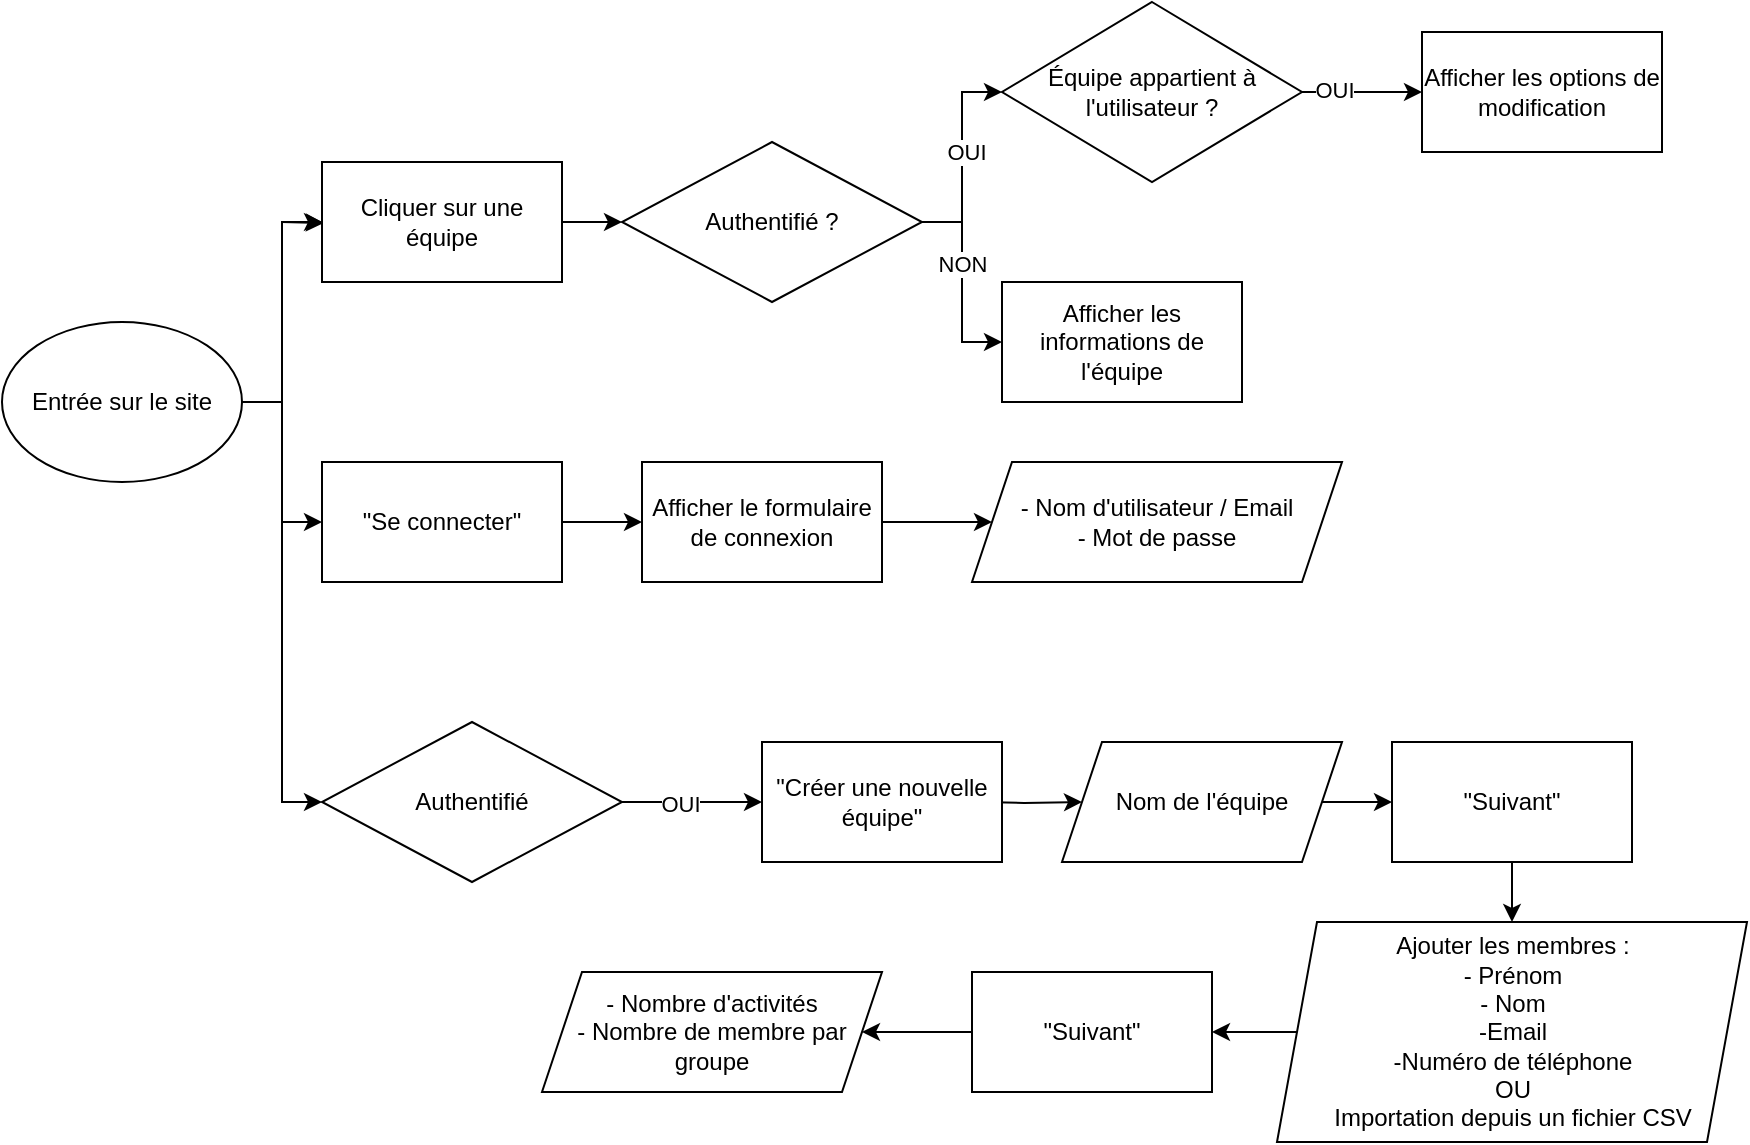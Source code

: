 <mxfile version="24.0.7" type="device">
  <diagram id="C5RBs43oDa-KdzZeNtuy" name="Page-1">
    <mxGraphModel dx="1434" dy="1573" grid="1" gridSize="10" guides="1" tooltips="1" connect="1" arrows="1" fold="1" page="1" pageScale="1" pageWidth="1169" pageHeight="827" math="0" shadow="0">
      <root>
        <mxCell id="WIyWlLk6GJQsqaUBKTNV-0" />
        <mxCell id="WIyWlLk6GJQsqaUBKTNV-1" parent="WIyWlLk6GJQsqaUBKTNV-0" />
        <mxCell id="XRnMJaAwu8xFZr4qz96c-14" value="" style="edgeStyle=orthogonalEdgeStyle;rounded=0;orthogonalLoop=1;jettySize=auto;html=1;" edge="1" parent="WIyWlLk6GJQsqaUBKTNV-1" target="XRnMJaAwu8xFZr4qz96c-13">
          <mxGeometry relative="1" as="geometry">
            <mxPoint x="180" as="sourcePoint" />
          </mxGeometry>
        </mxCell>
        <mxCell id="XRnMJaAwu8xFZr4qz96c-48" style="edgeStyle=orthogonalEdgeStyle;rounded=0;orthogonalLoop=1;jettySize=auto;html=1;exitX=1;exitY=0.5;exitDx=0;exitDy=0;entryX=0;entryY=0.5;entryDx=0;entryDy=0;" edge="1" parent="WIyWlLk6GJQsqaUBKTNV-1" source="XRnMJaAwu8xFZr4qz96c-0" target="XRnMJaAwu8xFZr4qz96c-13">
          <mxGeometry relative="1" as="geometry" />
        </mxCell>
        <mxCell id="XRnMJaAwu8xFZr4qz96c-50" value="" style="edgeStyle=orthogonalEdgeStyle;rounded=0;orthogonalLoop=1;jettySize=auto;html=1;" edge="1" parent="WIyWlLk6GJQsqaUBKTNV-1" source="XRnMJaAwu8xFZr4qz96c-0" target="XRnMJaAwu8xFZr4qz96c-49">
          <mxGeometry relative="1" as="geometry" />
        </mxCell>
        <mxCell id="XRnMJaAwu8xFZr4qz96c-70" value="" style="edgeStyle=orthogonalEdgeStyle;rounded=0;orthogonalLoop=1;jettySize=auto;html=1;exitX=1;exitY=0.5;exitDx=0;exitDy=0;entryX=0;entryY=0.5;entryDx=0;entryDy=0;" edge="1" parent="WIyWlLk6GJQsqaUBKTNV-1" source="XRnMJaAwu8xFZr4qz96c-0" target="XRnMJaAwu8xFZr4qz96c-69">
          <mxGeometry relative="1" as="geometry" />
        </mxCell>
        <mxCell id="XRnMJaAwu8xFZr4qz96c-0" value="Entrée sur le site" style="ellipse;whiteSpace=wrap;html=1;" vertex="1" parent="WIyWlLk6GJQsqaUBKTNV-1">
          <mxGeometry x="40" y="50" width="120" height="80" as="geometry" />
        </mxCell>
        <mxCell id="XRnMJaAwu8xFZr4qz96c-20" value="" style="edgeStyle=orthogonalEdgeStyle;rounded=0;orthogonalLoop=1;jettySize=auto;html=1;" edge="1" parent="WIyWlLk6GJQsqaUBKTNV-1" source="XRnMJaAwu8xFZr4qz96c-13" target="XRnMJaAwu8xFZr4qz96c-19">
          <mxGeometry relative="1" as="geometry" />
        </mxCell>
        <mxCell id="XRnMJaAwu8xFZr4qz96c-13" value="Cliquer sur une équipe" style="whiteSpace=wrap;html=1;" vertex="1" parent="WIyWlLk6GJQsqaUBKTNV-1">
          <mxGeometry x="200" y="-30" width="120" height="60" as="geometry" />
        </mxCell>
        <mxCell id="XRnMJaAwu8xFZr4qz96c-27" value="" style="edgeStyle=orthogonalEdgeStyle;rounded=0;orthogonalLoop=1;jettySize=auto;html=1;" edge="1" parent="WIyWlLk6GJQsqaUBKTNV-1" source="XRnMJaAwu8xFZr4qz96c-19" target="XRnMJaAwu8xFZr4qz96c-26">
          <mxGeometry relative="1" as="geometry" />
        </mxCell>
        <mxCell id="XRnMJaAwu8xFZr4qz96c-30" value="OUI" style="edgeLabel;html=1;align=center;verticalAlign=middle;resizable=0;points=[];" vertex="1" connectable="0" parent="XRnMJaAwu8xFZr4qz96c-27">
          <mxGeometry x="0.048" y="-2" relative="1" as="geometry">
            <mxPoint as="offset" />
          </mxGeometry>
        </mxCell>
        <mxCell id="XRnMJaAwu8xFZr4qz96c-39" value="" style="edgeStyle=orthogonalEdgeStyle;rounded=0;orthogonalLoop=1;jettySize=auto;html=1;" edge="1" parent="WIyWlLk6GJQsqaUBKTNV-1" source="XRnMJaAwu8xFZr4qz96c-19" target="XRnMJaAwu8xFZr4qz96c-38">
          <mxGeometry relative="1" as="geometry" />
        </mxCell>
        <mxCell id="XRnMJaAwu8xFZr4qz96c-40" value="NON" style="edgeLabel;html=1;align=center;verticalAlign=middle;resizable=0;points=[];" vertex="1" connectable="0" parent="XRnMJaAwu8xFZr4qz96c-39">
          <mxGeometry x="-0.191" relative="1" as="geometry">
            <mxPoint as="offset" />
          </mxGeometry>
        </mxCell>
        <mxCell id="XRnMJaAwu8xFZr4qz96c-19" value="Authentifié ?" style="rhombus;whiteSpace=wrap;html=1;" vertex="1" parent="WIyWlLk6GJQsqaUBKTNV-1">
          <mxGeometry x="350" y="-40" width="150" height="80" as="geometry" />
        </mxCell>
        <mxCell id="XRnMJaAwu8xFZr4qz96c-29" value="" style="edgeStyle=orthogonalEdgeStyle;rounded=0;orthogonalLoop=1;jettySize=auto;html=1;" edge="1" parent="WIyWlLk6GJQsqaUBKTNV-1" source="XRnMJaAwu8xFZr4qz96c-26" target="XRnMJaAwu8xFZr4qz96c-28">
          <mxGeometry relative="1" as="geometry" />
        </mxCell>
        <mxCell id="XRnMJaAwu8xFZr4qz96c-31" value="OUI" style="edgeLabel;html=1;align=center;verticalAlign=middle;resizable=0;points=[];" vertex="1" connectable="0" parent="XRnMJaAwu8xFZr4qz96c-29">
          <mxGeometry x="-0.467" y="1" relative="1" as="geometry">
            <mxPoint as="offset" />
          </mxGeometry>
        </mxCell>
        <mxCell id="XRnMJaAwu8xFZr4qz96c-26" value="Équipe appartient à l&#39;utilisateur ?" style="rhombus;whiteSpace=wrap;html=1;" vertex="1" parent="WIyWlLk6GJQsqaUBKTNV-1">
          <mxGeometry x="540" y="-110" width="150" height="90" as="geometry" />
        </mxCell>
        <mxCell id="XRnMJaAwu8xFZr4qz96c-28" value="Afficher les options de modification" style="whiteSpace=wrap;html=1;" vertex="1" parent="WIyWlLk6GJQsqaUBKTNV-1">
          <mxGeometry x="750" y="-95" width="120" height="60" as="geometry" />
        </mxCell>
        <mxCell id="XRnMJaAwu8xFZr4qz96c-38" value="Afficher les informations de l&#39;équipe" style="whiteSpace=wrap;html=1;" vertex="1" parent="WIyWlLk6GJQsqaUBKTNV-1">
          <mxGeometry x="540" y="30" width="120" height="60" as="geometry" />
        </mxCell>
        <mxCell id="XRnMJaAwu8xFZr4qz96c-52" value="" style="edgeStyle=orthogonalEdgeStyle;rounded=0;orthogonalLoop=1;jettySize=auto;html=1;" edge="1" parent="WIyWlLk6GJQsqaUBKTNV-1" source="XRnMJaAwu8xFZr4qz96c-49" target="XRnMJaAwu8xFZr4qz96c-51">
          <mxGeometry relative="1" as="geometry" />
        </mxCell>
        <mxCell id="XRnMJaAwu8xFZr4qz96c-49" value="&quot;Se connecter&quot;" style="whiteSpace=wrap;html=1;" vertex="1" parent="WIyWlLk6GJQsqaUBKTNV-1">
          <mxGeometry x="200" y="120" width="120" height="60" as="geometry" />
        </mxCell>
        <mxCell id="XRnMJaAwu8xFZr4qz96c-57" style="edgeStyle=orthogonalEdgeStyle;rounded=0;orthogonalLoop=1;jettySize=auto;html=1;entryX=0;entryY=0.5;entryDx=0;entryDy=0;" edge="1" parent="WIyWlLk6GJQsqaUBKTNV-1" source="XRnMJaAwu8xFZr4qz96c-51" target="XRnMJaAwu8xFZr4qz96c-56">
          <mxGeometry relative="1" as="geometry" />
        </mxCell>
        <mxCell id="XRnMJaAwu8xFZr4qz96c-51" value="Afficher le formulaire de connexion" style="whiteSpace=wrap;html=1;" vertex="1" parent="WIyWlLk6GJQsqaUBKTNV-1">
          <mxGeometry x="360" y="120" width="120" height="60" as="geometry" />
        </mxCell>
        <mxCell id="XRnMJaAwu8xFZr4qz96c-59" style="edgeStyle=orthogonalEdgeStyle;rounded=0;orthogonalLoop=1;jettySize=auto;html=1;entryX=0;entryY=0.5;entryDx=0;entryDy=0;" edge="1" parent="WIyWlLk6GJQsqaUBKTNV-1" target="XRnMJaAwu8xFZr4qz96c-58">
          <mxGeometry relative="1" as="geometry">
            <mxPoint x="530" y="290" as="sourcePoint" />
          </mxGeometry>
        </mxCell>
        <mxCell id="XRnMJaAwu8xFZr4qz96c-54" value="&quot;Créer une nouvelle équipe&quot;" style="whiteSpace=wrap;html=1;" vertex="1" parent="WIyWlLk6GJQsqaUBKTNV-1">
          <mxGeometry x="420" y="260" width="120" height="60" as="geometry" />
        </mxCell>
        <mxCell id="XRnMJaAwu8xFZr4qz96c-56" value="- Nom d&#39;utilisateur / Email&lt;div&gt;- Mot de passe&lt;/div&gt;" style="shape=parallelogram;perimeter=parallelogramPerimeter;whiteSpace=wrap;html=1;fixedSize=1;" vertex="1" parent="WIyWlLk6GJQsqaUBKTNV-1">
          <mxGeometry x="525" y="120" width="185" height="60" as="geometry" />
        </mxCell>
        <mxCell id="XRnMJaAwu8xFZr4qz96c-61" value="" style="edgeStyle=orthogonalEdgeStyle;rounded=0;orthogonalLoop=1;jettySize=auto;html=1;" edge="1" parent="WIyWlLk6GJQsqaUBKTNV-1" source="XRnMJaAwu8xFZr4qz96c-58" target="XRnMJaAwu8xFZr4qz96c-60">
          <mxGeometry relative="1" as="geometry" />
        </mxCell>
        <mxCell id="XRnMJaAwu8xFZr4qz96c-58" value="Nom de l&#39;équipe" style="shape=parallelogram;perimeter=parallelogramPerimeter;whiteSpace=wrap;html=1;fixedSize=1;" vertex="1" parent="WIyWlLk6GJQsqaUBKTNV-1">
          <mxGeometry x="570" y="260" width="140" height="60" as="geometry" />
        </mxCell>
        <mxCell id="XRnMJaAwu8xFZr4qz96c-63" style="edgeStyle=orthogonalEdgeStyle;rounded=0;orthogonalLoop=1;jettySize=auto;html=1;entryX=0.5;entryY=0;entryDx=0;entryDy=0;" edge="1" parent="WIyWlLk6GJQsqaUBKTNV-1" source="XRnMJaAwu8xFZr4qz96c-60" target="XRnMJaAwu8xFZr4qz96c-62">
          <mxGeometry relative="1" as="geometry" />
        </mxCell>
        <mxCell id="XRnMJaAwu8xFZr4qz96c-60" value="&quot;Suivant&quot;" style="whiteSpace=wrap;html=1;" vertex="1" parent="WIyWlLk6GJQsqaUBKTNV-1">
          <mxGeometry x="735" y="260" width="120" height="60" as="geometry" />
        </mxCell>
        <mxCell id="XRnMJaAwu8xFZr4qz96c-73" style="edgeStyle=orthogonalEdgeStyle;rounded=0;orthogonalLoop=1;jettySize=auto;html=1;entryX=1;entryY=0.5;entryDx=0;entryDy=0;" edge="1" parent="WIyWlLk6GJQsqaUBKTNV-1" source="XRnMJaAwu8xFZr4qz96c-62" target="XRnMJaAwu8xFZr4qz96c-64">
          <mxGeometry relative="1" as="geometry" />
        </mxCell>
        <mxCell id="XRnMJaAwu8xFZr4qz96c-62" value="Ajouter les membres :&lt;div&gt;- Prénom&lt;/div&gt;&lt;div&gt;- Nom&lt;/div&gt;&lt;div&gt;-Email&lt;/div&gt;&lt;div&gt;-Numéro de téléphone&lt;/div&gt;&lt;div&gt;OU&lt;/div&gt;&lt;div&gt;Importation depuis un fichier CSV&lt;/div&gt;" style="shape=parallelogram;perimeter=parallelogramPerimeter;whiteSpace=wrap;html=1;fixedSize=1;" vertex="1" parent="WIyWlLk6GJQsqaUBKTNV-1">
          <mxGeometry x="677.5" y="350" width="235" height="110" as="geometry" />
        </mxCell>
        <mxCell id="XRnMJaAwu8xFZr4qz96c-68" style="edgeStyle=orthogonalEdgeStyle;rounded=0;orthogonalLoop=1;jettySize=auto;html=1;entryX=1;entryY=0.5;entryDx=0;entryDy=0;" edge="1" parent="WIyWlLk6GJQsqaUBKTNV-1" source="XRnMJaAwu8xFZr4qz96c-64" target="XRnMJaAwu8xFZr4qz96c-67">
          <mxGeometry relative="1" as="geometry" />
        </mxCell>
        <mxCell id="XRnMJaAwu8xFZr4qz96c-64" value="&quot;Suivant&quot;" style="whiteSpace=wrap;html=1;" vertex="1" parent="WIyWlLk6GJQsqaUBKTNV-1">
          <mxGeometry x="525" y="375" width="120" height="60" as="geometry" />
        </mxCell>
        <mxCell id="XRnMJaAwu8xFZr4qz96c-67" value="- Nombre d&#39;activités&lt;div&gt;- Nombre de membre par groupe&lt;/div&gt;" style="shape=parallelogram;perimeter=parallelogramPerimeter;whiteSpace=wrap;html=1;fixedSize=1;" vertex="1" parent="WIyWlLk6GJQsqaUBKTNV-1">
          <mxGeometry x="310" y="375" width="170" height="60" as="geometry" />
        </mxCell>
        <mxCell id="XRnMJaAwu8xFZr4qz96c-71" style="edgeStyle=orthogonalEdgeStyle;rounded=0;orthogonalLoop=1;jettySize=auto;html=1;entryX=0;entryY=0.5;entryDx=0;entryDy=0;" edge="1" parent="WIyWlLk6GJQsqaUBKTNV-1" source="XRnMJaAwu8xFZr4qz96c-69" target="XRnMJaAwu8xFZr4qz96c-54">
          <mxGeometry relative="1" as="geometry" />
        </mxCell>
        <mxCell id="XRnMJaAwu8xFZr4qz96c-72" value="OUI" style="edgeLabel;html=1;align=center;verticalAlign=middle;resizable=0;points=[];" vertex="1" connectable="0" parent="XRnMJaAwu8xFZr4qz96c-71">
          <mxGeometry x="-0.171" y="-1" relative="1" as="geometry">
            <mxPoint as="offset" />
          </mxGeometry>
        </mxCell>
        <mxCell id="XRnMJaAwu8xFZr4qz96c-69" value="Authentifié" style="rhombus;whiteSpace=wrap;html=1;" vertex="1" parent="WIyWlLk6GJQsqaUBKTNV-1">
          <mxGeometry x="200" y="250" width="150" height="80" as="geometry" />
        </mxCell>
      </root>
    </mxGraphModel>
  </diagram>
</mxfile>
